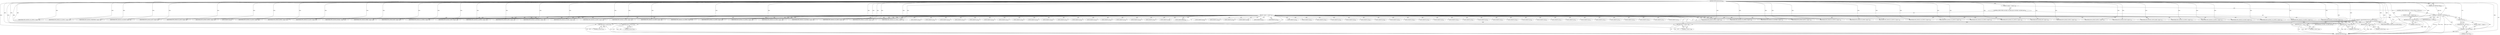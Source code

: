 digraph "TIFFFieldSetGetSize" {  
"27176" [label = <(METHOD,TIFFFieldSetGetSize)<SUB>866</SUB>> ]
"27177" [label = <(PARAM,const TIFFField *fip)<SUB>866</SUB>> ]
"27178" [label = <(BLOCK,&lt;empty&gt;,&lt;empty&gt;)<SUB>867</SUB>> ]
"27179" [label = <(CONTROL_STRUCTURE,if (fip == NULL),if (fip == NULL))<SUB>878</SUB>> ]
"27180" [label = <(&lt;operator&gt;.equals,fip == NULL)<SUB>878</SUB>> ]
"27181" [label = <(IDENTIFIER,fip,fip == NULL)<SUB>878</SUB>> ]
"27182" [label = <(NULL,NULL)<SUB>878</SUB>> ]
"27183" [label = <(BLOCK,&lt;empty&gt;,&lt;empty&gt;)> ]
"27184" [label = <(&lt;operator&gt;.cast,(void *)0)<SUB>878</SUB>> ]
"27185" [label = <(UNKNOWN,void *,void *)<SUB>878</SUB>> ]
"27186" [label = <(LITERAL,0,(void *)0)<SUB>878</SUB>> ]
"27187" [label = <(BLOCK,&lt;empty&gt;,&lt;empty&gt;)<SUB>879</SUB>> ]
"27188" [label = <(RETURN,return 0;,return 0;)<SUB>879</SUB>> ]
"27189" [label = <(LITERAL,0,return 0;)<SUB>879</SUB>> ]
"27190" [label = <(CONTROL_STRUCTURE,switch(fip-&gt;set_field_type),switch(fip-&gt;set_field_type))<SUB>881</SUB>> ]
"27191" [label = <(&lt;operator&gt;.indirectFieldAccess,fip-&gt;set_field_type)<SUB>881</SUB>> ]
"27192" [label = <(IDENTIFIER,fip,switch(fip-&gt;set_field_type))<SUB>881</SUB>> ]
"27193" [label = <(FIELD_IDENTIFIER,set_field_type,set_field_type)<SUB>881</SUB>> ]
"27194" [label = <(BLOCK,&lt;empty&gt;,&lt;empty&gt;)<SUB>882</SUB>> ]
"27195" [label = <(JUMP_TARGET,case)<SUB>883</SUB>> ]
"27196" [label = <(IDENTIFIER,TIFF_SETGET_UNDEFINED,&lt;empty&gt;)<SUB>883</SUB>> ]
"27197" [label = <(JUMP_TARGET,case)<SUB>884</SUB>> ]
"27198" [label = <(IDENTIFIER,TIFF_SETGET_ASCII,&lt;empty&gt;)<SUB>884</SUB>> ]
"27199" [label = <(JUMP_TARGET,case)<SUB>885</SUB>> ]
"27200" [label = <(IDENTIFIER,TIFF_SETGET_C0_ASCII,&lt;empty&gt;)<SUB>885</SUB>> ]
"27201" [label = <(JUMP_TARGET,case)<SUB>886</SUB>> ]
"27202" [label = <(IDENTIFIER,TIFF_SETGET_C16_ASCII,&lt;empty&gt;)<SUB>886</SUB>> ]
"27203" [label = <(JUMP_TARGET,case)<SUB>887</SUB>> ]
"27204" [label = <(IDENTIFIER,TIFF_SETGET_C32_ASCII,&lt;empty&gt;)<SUB>887</SUB>> ]
"27205" [label = <(JUMP_TARGET,case)<SUB>888</SUB>> ]
"27206" [label = <(IDENTIFIER,TIFF_SETGET_OTHER,&lt;empty&gt;)<SUB>888</SUB>> ]
"27207" [label = <(RETURN,return 1;,return 1;)<SUB>889</SUB>> ]
"27208" [label = <(LITERAL,1,return 1;)<SUB>889</SUB>> ]
"27209" [label = <(JUMP_TARGET,case)<SUB>890</SUB>> ]
"27210" [label = <(IDENTIFIER,TIFF_SETGET_UINT8,&lt;empty&gt;)<SUB>890</SUB>> ]
"27211" [label = <(JUMP_TARGET,case)<SUB>891</SUB>> ]
"27212" [label = <(IDENTIFIER,TIFF_SETGET_SINT8,&lt;empty&gt;)<SUB>891</SUB>> ]
"27213" [label = <(JUMP_TARGET,case)<SUB>892</SUB>> ]
"27214" [label = <(IDENTIFIER,TIFF_SETGET_C0_UINT8,&lt;empty&gt;)<SUB>892</SUB>> ]
"27215" [label = <(JUMP_TARGET,case)<SUB>893</SUB>> ]
"27216" [label = <(IDENTIFIER,TIFF_SETGET_C0_SINT8,&lt;empty&gt;)<SUB>893</SUB>> ]
"27217" [label = <(JUMP_TARGET,case)<SUB>894</SUB>> ]
"27218" [label = <(IDENTIFIER,TIFF_SETGET_C16_UINT8,&lt;empty&gt;)<SUB>894</SUB>> ]
"27219" [label = <(JUMP_TARGET,case)<SUB>895</SUB>> ]
"27220" [label = <(IDENTIFIER,TIFF_SETGET_C16_SINT8,&lt;empty&gt;)<SUB>895</SUB>> ]
"27221" [label = <(JUMP_TARGET,case)<SUB>896</SUB>> ]
"27222" [label = <(IDENTIFIER,TIFF_SETGET_C32_UINT8,&lt;empty&gt;)<SUB>896</SUB>> ]
"27223" [label = <(JUMP_TARGET,case)<SUB>897</SUB>> ]
"27224" [label = <(IDENTIFIER,TIFF_SETGET_C32_SINT8,&lt;empty&gt;)<SUB>897</SUB>> ]
"27225" [label = <(RETURN,return 1;,return 1;)<SUB>898</SUB>> ]
"27226" [label = <(LITERAL,1,return 1;)<SUB>898</SUB>> ]
"27227" [label = <(JUMP_TARGET,case)<SUB>899</SUB>> ]
"27228" [label = <(IDENTIFIER,TIFF_SETGET_UINT16,&lt;empty&gt;)<SUB>899</SUB>> ]
"27229" [label = <(JUMP_TARGET,case)<SUB>900</SUB>> ]
"27230" [label = <(IDENTIFIER,TIFF_SETGET_SINT16,&lt;empty&gt;)<SUB>900</SUB>> ]
"27231" [label = <(JUMP_TARGET,case)<SUB>901</SUB>> ]
"27232" [label = <(IDENTIFIER,TIFF_SETGET_C0_UINT16,&lt;empty&gt;)<SUB>901</SUB>> ]
"27233" [label = <(JUMP_TARGET,case)<SUB>902</SUB>> ]
"27234" [label = <(IDENTIFIER,TIFF_SETGET_C0_SINT16,&lt;empty&gt;)<SUB>902</SUB>> ]
"27235" [label = <(JUMP_TARGET,case)<SUB>903</SUB>> ]
"27236" [label = <(IDENTIFIER,TIFF_SETGET_C16_UINT16,&lt;empty&gt;)<SUB>903</SUB>> ]
"27237" [label = <(JUMP_TARGET,case)<SUB>904</SUB>> ]
"27238" [label = <(IDENTIFIER,TIFF_SETGET_C16_SINT16,&lt;empty&gt;)<SUB>904</SUB>> ]
"27239" [label = <(JUMP_TARGET,case)<SUB>905</SUB>> ]
"27240" [label = <(IDENTIFIER,TIFF_SETGET_C32_UINT16,&lt;empty&gt;)<SUB>905</SUB>> ]
"27241" [label = <(JUMP_TARGET,case)<SUB>906</SUB>> ]
"27242" [label = <(IDENTIFIER,TIFF_SETGET_C32_SINT16,&lt;empty&gt;)<SUB>906</SUB>> ]
"27243" [label = <(RETURN,return 2;,return 2;)<SUB>907</SUB>> ]
"27244" [label = <(LITERAL,2,return 2;)<SUB>907</SUB>> ]
"27245" [label = <(JUMP_TARGET,case)<SUB>908</SUB>> ]
"27246" [label = <(IDENTIFIER,TIFF_SETGET_INT,&lt;empty&gt;)<SUB>908</SUB>> ]
"27247" [label = <(JUMP_TARGET,case)<SUB>909</SUB>> ]
"27248" [label = <(IDENTIFIER,TIFF_SETGET_UINT32,&lt;empty&gt;)<SUB>909</SUB>> ]
"27249" [label = <(JUMP_TARGET,case)<SUB>910</SUB>> ]
"27250" [label = <(IDENTIFIER,TIFF_SETGET_SINT32,&lt;empty&gt;)<SUB>910</SUB>> ]
"27251" [label = <(JUMP_TARGET,case)<SUB>911</SUB>> ]
"27252" [label = <(IDENTIFIER,TIFF_SETGET_FLOAT,&lt;empty&gt;)<SUB>911</SUB>> ]
"27253" [label = <(JUMP_TARGET,case)<SUB>912</SUB>> ]
"27254" [label = <(IDENTIFIER,TIFF_SETGET_UINT16_PAIR,&lt;empty&gt;)<SUB>912</SUB>> ]
"27255" [label = <(JUMP_TARGET,case)<SUB>913</SUB>> ]
"27256" [label = <(IDENTIFIER,TIFF_SETGET_C0_UINT32,&lt;empty&gt;)<SUB>913</SUB>> ]
"27257" [label = <(JUMP_TARGET,case)<SUB>914</SUB>> ]
"27258" [label = <(IDENTIFIER,TIFF_SETGET_C0_SINT32,&lt;empty&gt;)<SUB>914</SUB>> ]
"27259" [label = <(JUMP_TARGET,case)<SUB>915</SUB>> ]
"27260" [label = <(IDENTIFIER,TIFF_SETGET_C0_FLOAT,&lt;empty&gt;)<SUB>915</SUB>> ]
"27261" [label = <(JUMP_TARGET,case)<SUB>916</SUB>> ]
"27262" [label = <(IDENTIFIER,TIFF_SETGET_C16_UINT32,&lt;empty&gt;)<SUB>916</SUB>> ]
"27263" [label = <(JUMP_TARGET,case)<SUB>917</SUB>> ]
"27264" [label = <(IDENTIFIER,TIFF_SETGET_C16_SINT32,&lt;empty&gt;)<SUB>917</SUB>> ]
"27265" [label = <(JUMP_TARGET,case)<SUB>918</SUB>> ]
"27266" [label = <(IDENTIFIER,TIFF_SETGET_C16_FLOAT,&lt;empty&gt;)<SUB>918</SUB>> ]
"27267" [label = <(JUMP_TARGET,case)<SUB>919</SUB>> ]
"27268" [label = <(IDENTIFIER,TIFF_SETGET_C32_UINT32,&lt;empty&gt;)<SUB>919</SUB>> ]
"27269" [label = <(JUMP_TARGET,case)<SUB>920</SUB>> ]
"27270" [label = <(IDENTIFIER,TIFF_SETGET_C32_SINT32,&lt;empty&gt;)<SUB>920</SUB>> ]
"27271" [label = <(JUMP_TARGET,case)<SUB>921</SUB>> ]
"27272" [label = <(IDENTIFIER,TIFF_SETGET_C32_FLOAT,&lt;empty&gt;)<SUB>921</SUB>> ]
"27273" [label = <(RETURN,return 4;,return 4;)<SUB>922</SUB>> ]
"27274" [label = <(LITERAL,4,return 4;)<SUB>922</SUB>> ]
"27275" [label = <(JUMP_TARGET,case)<SUB>923</SUB>> ]
"27276" [label = <(IDENTIFIER,TIFF_SETGET_UINT64,&lt;empty&gt;)<SUB>923</SUB>> ]
"27277" [label = <(JUMP_TARGET,case)<SUB>924</SUB>> ]
"27278" [label = <(IDENTIFIER,TIFF_SETGET_SINT64,&lt;empty&gt;)<SUB>924</SUB>> ]
"27279" [label = <(JUMP_TARGET,case)<SUB>925</SUB>> ]
"27280" [label = <(IDENTIFIER,TIFF_SETGET_DOUBLE,&lt;empty&gt;)<SUB>925</SUB>> ]
"27281" [label = <(JUMP_TARGET,case)<SUB>926</SUB>> ]
"27282" [label = <(IDENTIFIER,TIFF_SETGET_IFD8,&lt;empty&gt;)<SUB>926</SUB>> ]
"27283" [label = <(JUMP_TARGET,case)<SUB>927</SUB>> ]
"27284" [label = <(IDENTIFIER,TIFF_SETGET_C0_UINT64,&lt;empty&gt;)<SUB>927</SUB>> ]
"27285" [label = <(JUMP_TARGET,case)<SUB>928</SUB>> ]
"27286" [label = <(IDENTIFIER,TIFF_SETGET_C0_SINT64,&lt;empty&gt;)<SUB>928</SUB>> ]
"27287" [label = <(JUMP_TARGET,case)<SUB>929</SUB>> ]
"27288" [label = <(IDENTIFIER,TIFF_SETGET_C0_DOUBLE,&lt;empty&gt;)<SUB>929</SUB>> ]
"27289" [label = <(JUMP_TARGET,case)<SUB>930</SUB>> ]
"27290" [label = <(IDENTIFIER,TIFF_SETGET_C0_IFD8,&lt;empty&gt;)<SUB>930</SUB>> ]
"27291" [label = <(JUMP_TARGET,case)<SUB>931</SUB>> ]
"27292" [label = <(IDENTIFIER,TIFF_SETGET_C16_UINT64,&lt;empty&gt;)<SUB>931</SUB>> ]
"27293" [label = <(JUMP_TARGET,case)<SUB>932</SUB>> ]
"27294" [label = <(IDENTIFIER,TIFF_SETGET_C16_SINT64,&lt;empty&gt;)<SUB>932</SUB>> ]
"27295" [label = <(JUMP_TARGET,case)<SUB>933</SUB>> ]
"27296" [label = <(IDENTIFIER,TIFF_SETGET_C16_DOUBLE,&lt;empty&gt;)<SUB>933</SUB>> ]
"27297" [label = <(JUMP_TARGET,case)<SUB>934</SUB>> ]
"27298" [label = <(IDENTIFIER,TIFF_SETGET_C16_IFD8,&lt;empty&gt;)<SUB>934</SUB>> ]
"27299" [label = <(JUMP_TARGET,case)<SUB>935</SUB>> ]
"27300" [label = <(IDENTIFIER,TIFF_SETGET_C32_UINT64,&lt;empty&gt;)<SUB>935</SUB>> ]
"27301" [label = <(JUMP_TARGET,case)<SUB>936</SUB>> ]
"27302" [label = <(IDENTIFIER,TIFF_SETGET_C32_SINT64,&lt;empty&gt;)<SUB>936</SUB>> ]
"27303" [label = <(JUMP_TARGET,case)<SUB>937</SUB>> ]
"27304" [label = <(IDENTIFIER,TIFF_SETGET_C32_DOUBLE,&lt;empty&gt;)<SUB>937</SUB>> ]
"27305" [label = <(JUMP_TARGET,case)<SUB>938</SUB>> ]
"27306" [label = <(IDENTIFIER,TIFF_SETGET_C32_IFD8,&lt;empty&gt;)<SUB>938</SUB>> ]
"27307" [label = <(RETURN,return 8;,return 8;)<SUB>939</SUB>> ]
"27308" [label = <(LITERAL,8,return 8;)<SUB>939</SUB>> ]
"27309" [label = <(JUMP_TARGET,default)<SUB>940</SUB>> ]
"27310" [label = <(RETURN,return 0;,return 0;)<SUB>941</SUB>> ]
"27311" [label = <(LITERAL,0,return 0;)<SUB>941</SUB>> ]
"27312" [label = <(METHOD_RETURN,int)<SUB>866</SUB>> ]
  "27176" -> "27177"  [ label = "AST: "] 
  "27176" -> "27178"  [ label = "AST: "] 
  "27176" -> "27312"  [ label = "AST: "] 
  "27178" -> "27179"  [ label = "AST: "] 
  "27178" -> "27190"  [ label = "AST: "] 
  "27179" -> "27180"  [ label = "AST: "] 
  "27179" -> "27187"  [ label = "AST: "] 
  "27180" -> "27181"  [ label = "AST: "] 
  "27180" -> "27182"  [ label = "AST: "] 
  "27182" -> "27183"  [ label = "AST: "] 
  "27183" -> "27184"  [ label = "AST: "] 
  "27184" -> "27185"  [ label = "AST: "] 
  "27184" -> "27186"  [ label = "AST: "] 
  "27187" -> "27188"  [ label = "AST: "] 
  "27188" -> "27189"  [ label = "AST: "] 
  "27190" -> "27191"  [ label = "AST: "] 
  "27190" -> "27194"  [ label = "AST: "] 
  "27191" -> "27192"  [ label = "AST: "] 
  "27191" -> "27193"  [ label = "AST: "] 
  "27194" -> "27195"  [ label = "AST: "] 
  "27194" -> "27196"  [ label = "AST: "] 
  "27194" -> "27197"  [ label = "AST: "] 
  "27194" -> "27198"  [ label = "AST: "] 
  "27194" -> "27199"  [ label = "AST: "] 
  "27194" -> "27200"  [ label = "AST: "] 
  "27194" -> "27201"  [ label = "AST: "] 
  "27194" -> "27202"  [ label = "AST: "] 
  "27194" -> "27203"  [ label = "AST: "] 
  "27194" -> "27204"  [ label = "AST: "] 
  "27194" -> "27205"  [ label = "AST: "] 
  "27194" -> "27206"  [ label = "AST: "] 
  "27194" -> "27207"  [ label = "AST: "] 
  "27194" -> "27209"  [ label = "AST: "] 
  "27194" -> "27210"  [ label = "AST: "] 
  "27194" -> "27211"  [ label = "AST: "] 
  "27194" -> "27212"  [ label = "AST: "] 
  "27194" -> "27213"  [ label = "AST: "] 
  "27194" -> "27214"  [ label = "AST: "] 
  "27194" -> "27215"  [ label = "AST: "] 
  "27194" -> "27216"  [ label = "AST: "] 
  "27194" -> "27217"  [ label = "AST: "] 
  "27194" -> "27218"  [ label = "AST: "] 
  "27194" -> "27219"  [ label = "AST: "] 
  "27194" -> "27220"  [ label = "AST: "] 
  "27194" -> "27221"  [ label = "AST: "] 
  "27194" -> "27222"  [ label = "AST: "] 
  "27194" -> "27223"  [ label = "AST: "] 
  "27194" -> "27224"  [ label = "AST: "] 
  "27194" -> "27225"  [ label = "AST: "] 
  "27194" -> "27227"  [ label = "AST: "] 
  "27194" -> "27228"  [ label = "AST: "] 
  "27194" -> "27229"  [ label = "AST: "] 
  "27194" -> "27230"  [ label = "AST: "] 
  "27194" -> "27231"  [ label = "AST: "] 
  "27194" -> "27232"  [ label = "AST: "] 
  "27194" -> "27233"  [ label = "AST: "] 
  "27194" -> "27234"  [ label = "AST: "] 
  "27194" -> "27235"  [ label = "AST: "] 
  "27194" -> "27236"  [ label = "AST: "] 
  "27194" -> "27237"  [ label = "AST: "] 
  "27194" -> "27238"  [ label = "AST: "] 
  "27194" -> "27239"  [ label = "AST: "] 
  "27194" -> "27240"  [ label = "AST: "] 
  "27194" -> "27241"  [ label = "AST: "] 
  "27194" -> "27242"  [ label = "AST: "] 
  "27194" -> "27243"  [ label = "AST: "] 
  "27194" -> "27245"  [ label = "AST: "] 
  "27194" -> "27246"  [ label = "AST: "] 
  "27194" -> "27247"  [ label = "AST: "] 
  "27194" -> "27248"  [ label = "AST: "] 
  "27194" -> "27249"  [ label = "AST: "] 
  "27194" -> "27250"  [ label = "AST: "] 
  "27194" -> "27251"  [ label = "AST: "] 
  "27194" -> "27252"  [ label = "AST: "] 
  "27194" -> "27253"  [ label = "AST: "] 
  "27194" -> "27254"  [ label = "AST: "] 
  "27194" -> "27255"  [ label = "AST: "] 
  "27194" -> "27256"  [ label = "AST: "] 
  "27194" -> "27257"  [ label = "AST: "] 
  "27194" -> "27258"  [ label = "AST: "] 
  "27194" -> "27259"  [ label = "AST: "] 
  "27194" -> "27260"  [ label = "AST: "] 
  "27194" -> "27261"  [ label = "AST: "] 
  "27194" -> "27262"  [ label = "AST: "] 
  "27194" -> "27263"  [ label = "AST: "] 
  "27194" -> "27264"  [ label = "AST: "] 
  "27194" -> "27265"  [ label = "AST: "] 
  "27194" -> "27266"  [ label = "AST: "] 
  "27194" -> "27267"  [ label = "AST: "] 
  "27194" -> "27268"  [ label = "AST: "] 
  "27194" -> "27269"  [ label = "AST: "] 
  "27194" -> "27270"  [ label = "AST: "] 
  "27194" -> "27271"  [ label = "AST: "] 
  "27194" -> "27272"  [ label = "AST: "] 
  "27194" -> "27273"  [ label = "AST: "] 
  "27194" -> "27275"  [ label = "AST: "] 
  "27194" -> "27276"  [ label = "AST: "] 
  "27194" -> "27277"  [ label = "AST: "] 
  "27194" -> "27278"  [ label = "AST: "] 
  "27194" -> "27279"  [ label = "AST: "] 
  "27194" -> "27280"  [ label = "AST: "] 
  "27194" -> "27281"  [ label = "AST: "] 
  "27194" -> "27282"  [ label = "AST: "] 
  "27194" -> "27283"  [ label = "AST: "] 
  "27194" -> "27284"  [ label = "AST: "] 
  "27194" -> "27285"  [ label = "AST: "] 
  "27194" -> "27286"  [ label = "AST: "] 
  "27194" -> "27287"  [ label = "AST: "] 
  "27194" -> "27288"  [ label = "AST: "] 
  "27194" -> "27289"  [ label = "AST: "] 
  "27194" -> "27290"  [ label = "AST: "] 
  "27194" -> "27291"  [ label = "AST: "] 
  "27194" -> "27292"  [ label = "AST: "] 
  "27194" -> "27293"  [ label = "AST: "] 
  "27194" -> "27294"  [ label = "AST: "] 
  "27194" -> "27295"  [ label = "AST: "] 
  "27194" -> "27296"  [ label = "AST: "] 
  "27194" -> "27297"  [ label = "AST: "] 
  "27194" -> "27298"  [ label = "AST: "] 
  "27194" -> "27299"  [ label = "AST: "] 
  "27194" -> "27300"  [ label = "AST: "] 
  "27194" -> "27301"  [ label = "AST: "] 
  "27194" -> "27302"  [ label = "AST: "] 
  "27194" -> "27303"  [ label = "AST: "] 
  "27194" -> "27304"  [ label = "AST: "] 
  "27194" -> "27305"  [ label = "AST: "] 
  "27194" -> "27306"  [ label = "AST: "] 
  "27194" -> "27307"  [ label = "AST: "] 
  "27194" -> "27309"  [ label = "AST: "] 
  "27194" -> "27310"  [ label = "AST: "] 
  "27207" -> "27208"  [ label = "AST: "] 
  "27225" -> "27226"  [ label = "AST: "] 
  "27243" -> "27244"  [ label = "AST: "] 
  "27273" -> "27274"  [ label = "AST: "] 
  "27307" -> "27308"  [ label = "AST: "] 
  "27310" -> "27311"  [ label = "AST: "] 
  "27180" -> "27188"  [ label = "CFG: "] 
  "27180" -> "27193"  [ label = "CFG: "] 
  "27191" -> "27207"  [ label = "CFG: "] 
  "27191" -> "27225"  [ label = "CFG: "] 
  "27191" -> "27243"  [ label = "CFG: "] 
  "27191" -> "27273"  [ label = "CFG: "] 
  "27191" -> "27307"  [ label = "CFG: "] 
  "27191" -> "27310"  [ label = "CFG: "] 
  "27182" -> "27185"  [ label = "CFG: "] 
  "27182" -> "27180"  [ label = "CFG: "] 
  "27188" -> "27312"  [ label = "CFG: "] 
  "27193" -> "27191"  [ label = "CFG: "] 
  "27207" -> "27312"  [ label = "CFG: "] 
  "27225" -> "27312"  [ label = "CFG: "] 
  "27243" -> "27312"  [ label = "CFG: "] 
  "27273" -> "27312"  [ label = "CFG: "] 
  "27307" -> "27312"  [ label = "CFG: "] 
  "27310" -> "27312"  [ label = "CFG: "] 
  "27184" -> "27180"  [ label = "CFG: "] 
  "27185" -> "27184"  [ label = "CFG: "] 
  "27176" -> "27182"  [ label = "CFG: "] 
  "27207" -> "27312"  [ label = "DDG: &lt;RET&gt;"] 
  "27225" -> "27312"  [ label = "DDG: &lt;RET&gt;"] 
  "27310" -> "27312"  [ label = "DDG: &lt;RET&gt;"] 
  "27243" -> "27312"  [ label = "DDG: &lt;RET&gt;"] 
  "27188" -> "27312"  [ label = "DDG: &lt;RET&gt;"] 
  "27307" -> "27312"  [ label = "DDG: &lt;RET&gt;"] 
  "27273" -> "27312"  [ label = "DDG: &lt;RET&gt;"] 
  "27180" -> "27312"  [ label = "DDG: fip"] 
  "27180" -> "27312"  [ label = "DDG: NULL"] 
  "27184" -> "27312"  [ label = "DDG: (void *)0"] 
  "27180" -> "27312"  [ label = "DDG: fip == NULL"] 
  "27176" -> "27177"  [ label = "DDG: "] 
  "27177" -> "27180"  [ label = "DDG: fip"] 
  "27176" -> "27180"  [ label = "DDG: "] 
  "27189" -> "27188"  [ label = "DDG: 0"] 
  "27176" -> "27188"  [ label = "DDG: "] 
  "27176" -> "27196"  [ label = "DDG: "] 
  "27176" -> "27198"  [ label = "DDG: "] 
  "27176" -> "27200"  [ label = "DDG: "] 
  "27176" -> "27202"  [ label = "DDG: "] 
  "27176" -> "27204"  [ label = "DDG: "] 
  "27176" -> "27206"  [ label = "DDG: "] 
  "27208" -> "27207"  [ label = "DDG: 1"] 
  "27176" -> "27207"  [ label = "DDG: "] 
  "27176" -> "27210"  [ label = "DDG: "] 
  "27176" -> "27212"  [ label = "DDG: "] 
  "27176" -> "27214"  [ label = "DDG: "] 
  "27176" -> "27216"  [ label = "DDG: "] 
  "27176" -> "27218"  [ label = "DDG: "] 
  "27176" -> "27220"  [ label = "DDG: "] 
  "27176" -> "27222"  [ label = "DDG: "] 
  "27176" -> "27224"  [ label = "DDG: "] 
  "27226" -> "27225"  [ label = "DDG: 1"] 
  "27176" -> "27225"  [ label = "DDG: "] 
  "27176" -> "27228"  [ label = "DDG: "] 
  "27176" -> "27230"  [ label = "DDG: "] 
  "27176" -> "27232"  [ label = "DDG: "] 
  "27176" -> "27234"  [ label = "DDG: "] 
  "27176" -> "27236"  [ label = "DDG: "] 
  "27176" -> "27238"  [ label = "DDG: "] 
  "27176" -> "27240"  [ label = "DDG: "] 
  "27176" -> "27242"  [ label = "DDG: "] 
  "27244" -> "27243"  [ label = "DDG: 2"] 
  "27176" -> "27243"  [ label = "DDG: "] 
  "27176" -> "27246"  [ label = "DDG: "] 
  "27176" -> "27248"  [ label = "DDG: "] 
  "27176" -> "27250"  [ label = "DDG: "] 
  "27176" -> "27252"  [ label = "DDG: "] 
  "27176" -> "27254"  [ label = "DDG: "] 
  "27176" -> "27256"  [ label = "DDG: "] 
  "27176" -> "27258"  [ label = "DDG: "] 
  "27176" -> "27260"  [ label = "DDG: "] 
  "27176" -> "27262"  [ label = "DDG: "] 
  "27176" -> "27264"  [ label = "DDG: "] 
  "27176" -> "27266"  [ label = "DDG: "] 
  "27176" -> "27268"  [ label = "DDG: "] 
  "27176" -> "27270"  [ label = "DDG: "] 
  "27176" -> "27272"  [ label = "DDG: "] 
  "27274" -> "27273"  [ label = "DDG: 4"] 
  "27176" -> "27273"  [ label = "DDG: "] 
  "27176" -> "27276"  [ label = "DDG: "] 
  "27176" -> "27278"  [ label = "DDG: "] 
  "27176" -> "27280"  [ label = "DDG: "] 
  "27176" -> "27282"  [ label = "DDG: "] 
  "27176" -> "27284"  [ label = "DDG: "] 
  "27176" -> "27286"  [ label = "DDG: "] 
  "27176" -> "27288"  [ label = "DDG: "] 
  "27176" -> "27290"  [ label = "DDG: "] 
  "27176" -> "27292"  [ label = "DDG: "] 
  "27176" -> "27294"  [ label = "DDG: "] 
  "27176" -> "27296"  [ label = "DDG: "] 
  "27176" -> "27298"  [ label = "DDG: "] 
  "27176" -> "27300"  [ label = "DDG: "] 
  "27176" -> "27302"  [ label = "DDG: "] 
  "27176" -> "27304"  [ label = "DDG: "] 
  "27176" -> "27306"  [ label = "DDG: "] 
  "27308" -> "27307"  [ label = "DDG: 8"] 
  "27176" -> "27307"  [ label = "DDG: "] 
  "27311" -> "27310"  [ label = "DDG: 0"] 
  "27176" -> "27310"  [ label = "DDG: "] 
  "27176" -> "27189"  [ label = "DDG: "] 
  "27176" -> "27208"  [ label = "DDG: "] 
  "27176" -> "27226"  [ label = "DDG: "] 
  "27176" -> "27244"  [ label = "DDG: "] 
  "27176" -> "27274"  [ label = "DDG: "] 
  "27176" -> "27308"  [ label = "DDG: "] 
  "27176" -> "27311"  [ label = "DDG: "] 
  "27176" -> "27184"  [ label = "DDG: "] 
  "27180" -> "27188"  [ label = "CDG: "] 
  "27180" -> "27193"  [ label = "CDG: "] 
  "27180" -> "27191"  [ label = "CDG: "] 
  "27191" -> "27207"  [ label = "CDG: "] 
  "27191" -> "27243"  [ label = "CDG: "] 
  "27191" -> "27310"  [ label = "CDG: "] 
  "27191" -> "27273"  [ label = "CDG: "] 
  "27191" -> "27307"  [ label = "CDG: "] 
  "27191" -> "27225"  [ label = "CDG: "] 
  "27182" -> "27185"  [ label = "CDG: "] 
  "27182" -> "27184"  [ label = "CDG: "] 
}

